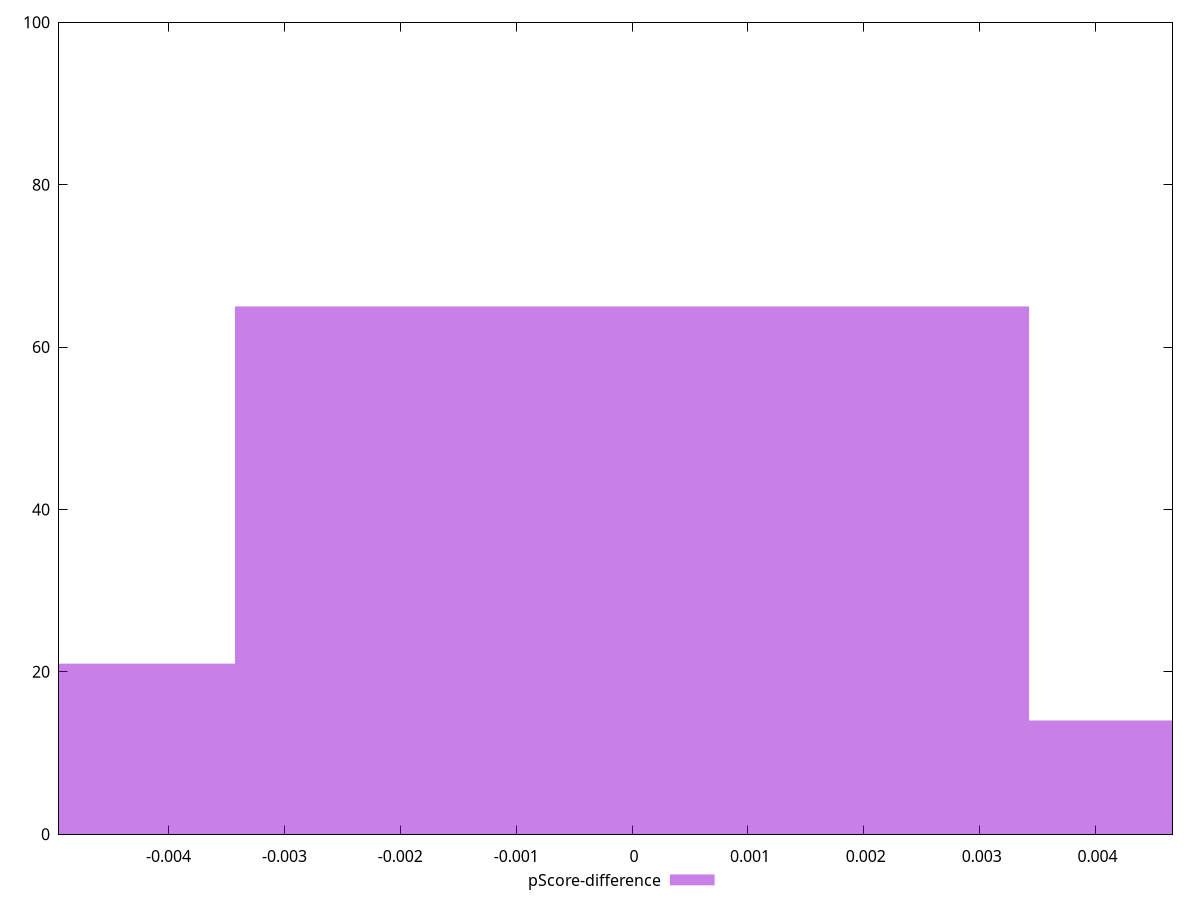 reset

$pScoreDifference <<EOF
0 65
-0.006852854932102754 21
0.006852854932102754 14
EOF

set key outside below
set boxwidth 0.006852854932102754
set xrange [-0.004945204192296826:0.004664209383752671]
set yrange [0:100]
set trange [0:100]
set style fill transparent solid 0.5 noborder
set terminal svg size 640, 490 enhanced background rgb 'white'
set output "report_00015_2021-02-09T16-11-33.973Z/first-meaningful-paint/samples/pages+cached/pScore-difference/histogram.svg"

plot $pScoreDifference title "pScore-difference" with boxes

reset

